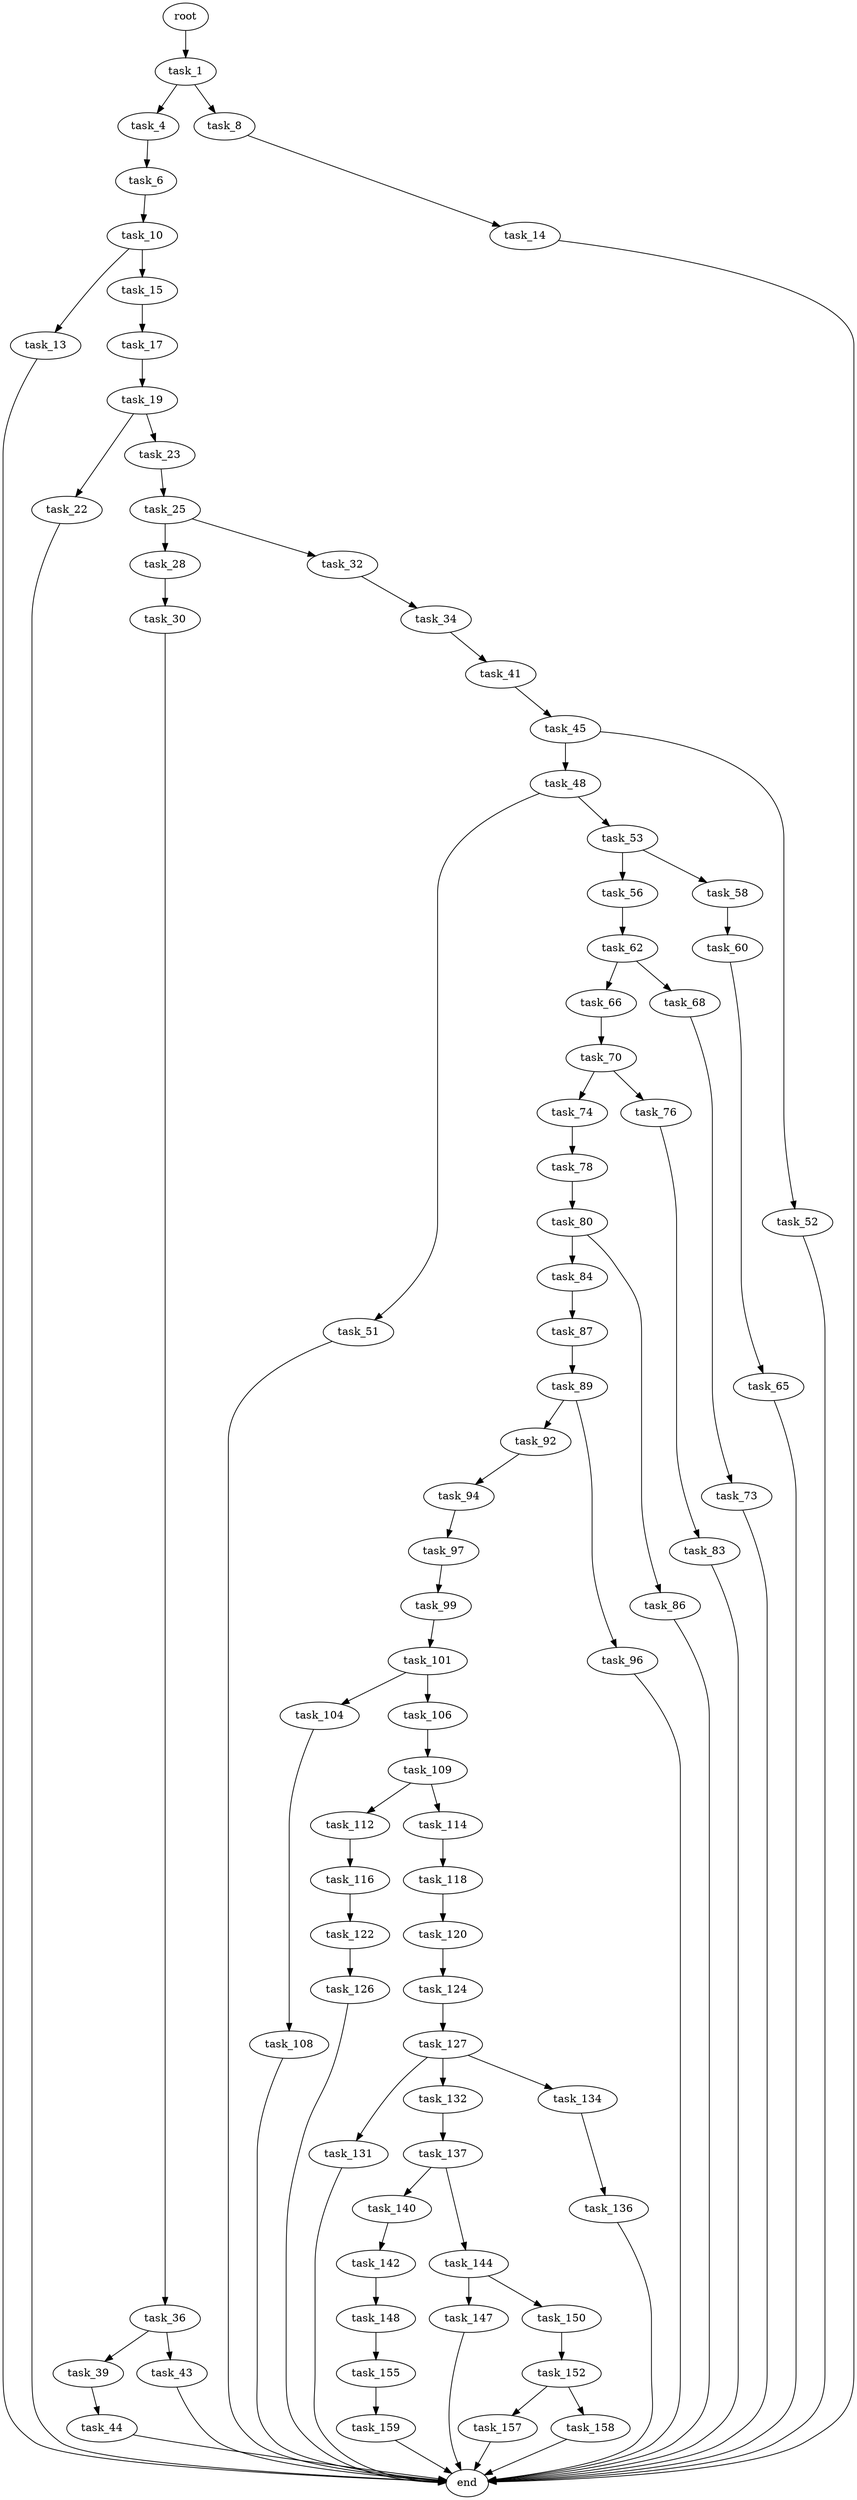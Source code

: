 digraph G {
  root [size="0.000000"];
  task_1 [size="985128813422.000000"];
  task_4 [size="26419607630.000000"];
  task_6 [size="549755813888.000000"];
  task_8 [size="158958502653.000000"];
  task_10 [size="9639965162.000000"];
  task_13 [size="13962254828.000000"];
  task_14 [size="17572732531.000000"];
  task_15 [size="16137296637.000000"];
  task_17 [size="782757789696.000000"];
  task_19 [size="134217728000.000000"];
  task_22 [size="231928233984.000000"];
  task_23 [size="71417284730.000000"];
  task_25 [size="28991029248.000000"];
  task_28 [size="134217728000.000000"];
  task_30 [size="740128559342.000000"];
  task_32 [size="68719476736.000000"];
  task_34 [size="134217728000.000000"];
  task_36 [size="1073741824000.000000"];
  task_39 [size="782757789696.000000"];
  task_41 [size="17775260490.000000"];
  task_43 [size="549755813888.000000"];
  task_44 [size="23054979856.000000"];
  task_45 [size="68719476736.000000"];
  task_48 [size="629821861598.000000"];
  task_51 [size="8589934592.000000"];
  task_52 [size="7676799816.000000"];
  task_53 [size="8589934592.000000"];
  task_56 [size="8098623855.000000"];
  task_58 [size="68719476736.000000"];
  task_60 [size="2096130411.000000"];
  task_62 [size="25027416034.000000"];
  task_65 [size="23636680644.000000"];
  task_66 [size="28991029248.000000"];
  task_68 [size="5210119250.000000"];
  task_70 [size="13436790524.000000"];
  task_73 [size="28991029248.000000"];
  task_74 [size="35056463297.000000"];
  task_76 [size="6174464302.000000"];
  task_78 [size="231928233984.000000"];
  task_80 [size="117393987064.000000"];
  task_83 [size="549755813888.000000"];
  task_84 [size="5856015439.000000"];
  task_86 [size="1449873437.000000"];
  task_87 [size="8872484367.000000"];
  task_89 [size="31486232426.000000"];
  task_92 [size="1018159080670.000000"];
  task_94 [size="565878487347.000000"];
  task_96 [size="23181667505.000000"];
  task_97 [size="481479242221.000000"];
  task_99 [size="82549917163.000000"];
  task_101 [size="15998296906.000000"];
  task_104 [size="1073741824000.000000"];
  task_106 [size="3274422671.000000"];
  task_108 [size="13711898643.000000"];
  task_109 [size="8589934592.000000"];
  task_112 [size="4159683184.000000"];
  task_114 [size="4369551661.000000"];
  task_116 [size="104392248790.000000"];
  task_118 [size="28991029248.000000"];
  task_120 [size="25396329927.000000"];
  task_122 [size="1073741824000.000000"];
  task_124 [size="45815910562.000000"];
  task_126 [size="444960618035.000000"];
  task_127 [size="134217728000.000000"];
  task_131 [size="231928233984.000000"];
  task_132 [size="3101100544.000000"];
  task_134 [size="231928233984.000000"];
  task_136 [size="1073741824000.000000"];
  task_137 [size="19337513431.000000"];
  task_140 [size="9205994156.000000"];
  task_142 [size="32687929975.000000"];
  task_144 [size="28991029248.000000"];
  task_147 [size="28991029248.000000"];
  task_148 [size="22268982464.000000"];
  task_150 [size="9591668573.000000"];
  task_152 [size="1136852792.000000"];
  task_155 [size="356147761555.000000"];
  task_157 [size="69262562369.000000"];
  task_158 [size="231928233984.000000"];
  task_159 [size="1017076723632.000000"];
  end [size="0.000000"];

  root -> task_1 [size="1.000000"];
  task_1 -> task_4 [size="838860800.000000"];
  task_1 -> task_8 [size="838860800.000000"];
  task_4 -> task_6 [size="33554432.000000"];
  task_6 -> task_10 [size="536870912.000000"];
  task_8 -> task_14 [size="134217728.000000"];
  task_10 -> task_13 [size="536870912.000000"];
  task_10 -> task_15 [size="536870912.000000"];
  task_13 -> end [size="1.000000"];
  task_14 -> end [size="1.000000"];
  task_15 -> task_17 [size="838860800.000000"];
  task_17 -> task_19 [size="679477248.000000"];
  task_19 -> task_22 [size="209715200.000000"];
  task_19 -> task_23 [size="209715200.000000"];
  task_22 -> end [size="1.000000"];
  task_23 -> task_25 [size="134217728.000000"];
  task_25 -> task_28 [size="75497472.000000"];
  task_25 -> task_32 [size="75497472.000000"];
  task_28 -> task_30 [size="209715200.000000"];
  task_30 -> task_36 [size="536870912.000000"];
  task_32 -> task_34 [size="134217728.000000"];
  task_34 -> task_41 [size="209715200.000000"];
  task_36 -> task_39 [size="838860800.000000"];
  task_36 -> task_43 [size="838860800.000000"];
  task_39 -> task_44 [size="679477248.000000"];
  task_41 -> task_45 [size="301989888.000000"];
  task_43 -> end [size="1.000000"];
  task_44 -> end [size="1.000000"];
  task_45 -> task_48 [size="134217728.000000"];
  task_45 -> task_52 [size="134217728.000000"];
  task_48 -> task_51 [size="679477248.000000"];
  task_48 -> task_53 [size="679477248.000000"];
  task_51 -> end [size="1.000000"];
  task_52 -> end [size="1.000000"];
  task_53 -> task_56 [size="33554432.000000"];
  task_53 -> task_58 [size="33554432.000000"];
  task_56 -> task_62 [size="536870912.000000"];
  task_58 -> task_60 [size="134217728.000000"];
  task_60 -> task_65 [size="134217728.000000"];
  task_62 -> task_66 [size="75497472.000000"];
  task_62 -> task_68 [size="75497472.000000"];
  task_65 -> end [size="1.000000"];
  task_66 -> task_70 [size="75497472.000000"];
  task_68 -> task_73 [size="209715200.000000"];
  task_70 -> task_74 [size="411041792.000000"];
  task_70 -> task_76 [size="411041792.000000"];
  task_73 -> end [size="1.000000"];
  task_74 -> task_78 [size="838860800.000000"];
  task_76 -> task_83 [size="33554432.000000"];
  task_78 -> task_80 [size="301989888.000000"];
  task_80 -> task_84 [size="134217728.000000"];
  task_80 -> task_86 [size="134217728.000000"];
  task_83 -> end [size="1.000000"];
  task_84 -> task_87 [size="301989888.000000"];
  task_86 -> end [size="1.000000"];
  task_87 -> task_89 [size="301989888.000000"];
  task_89 -> task_92 [size="536870912.000000"];
  task_89 -> task_96 [size="536870912.000000"];
  task_92 -> task_94 [size="838860800.000000"];
  task_94 -> task_97 [size="679477248.000000"];
  task_96 -> end [size="1.000000"];
  task_97 -> task_99 [size="301989888.000000"];
  task_99 -> task_101 [size="209715200.000000"];
  task_101 -> task_104 [size="301989888.000000"];
  task_101 -> task_106 [size="301989888.000000"];
  task_104 -> task_108 [size="838860800.000000"];
  task_106 -> task_109 [size="75497472.000000"];
  task_108 -> end [size="1.000000"];
  task_109 -> task_112 [size="33554432.000000"];
  task_109 -> task_114 [size="33554432.000000"];
  task_112 -> task_116 [size="75497472.000000"];
  task_114 -> task_118 [size="411041792.000000"];
  task_116 -> task_122 [size="75497472.000000"];
  task_118 -> task_120 [size="75497472.000000"];
  task_120 -> task_124 [size="411041792.000000"];
  task_122 -> task_126 [size="838860800.000000"];
  task_124 -> task_127 [size="33554432.000000"];
  task_126 -> end [size="1.000000"];
  task_127 -> task_131 [size="209715200.000000"];
  task_127 -> task_132 [size="209715200.000000"];
  task_127 -> task_134 [size="209715200.000000"];
  task_131 -> end [size="1.000000"];
  task_132 -> task_137 [size="75497472.000000"];
  task_134 -> task_136 [size="301989888.000000"];
  task_136 -> end [size="1.000000"];
  task_137 -> task_140 [size="679477248.000000"];
  task_137 -> task_144 [size="679477248.000000"];
  task_140 -> task_142 [size="411041792.000000"];
  task_142 -> task_148 [size="679477248.000000"];
  task_144 -> task_147 [size="75497472.000000"];
  task_144 -> task_150 [size="75497472.000000"];
  task_147 -> end [size="1.000000"];
  task_148 -> task_155 [size="411041792.000000"];
  task_150 -> task_152 [size="679477248.000000"];
  task_152 -> task_157 [size="33554432.000000"];
  task_152 -> task_158 [size="33554432.000000"];
  task_155 -> task_159 [size="301989888.000000"];
  task_157 -> end [size="1.000000"];
  task_158 -> end [size="1.000000"];
  task_159 -> end [size="1.000000"];
}
